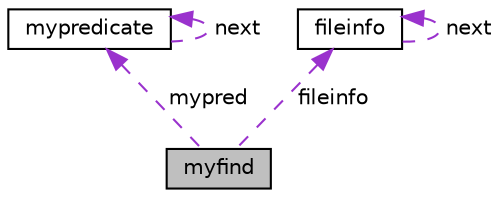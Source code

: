 digraph "myfind"
{
 // LATEX_PDF_SIZE
  edge [fontname="Helvetica",fontsize="10",labelfontname="Helvetica",labelfontsize="10"];
  node [fontname="Helvetica",fontsize="10",shape=record];
  Node1 [label="myfind",height=0.2,width=0.4,color="black", fillcolor="grey75", style="filled", fontcolor="black",tooltip="holds the result of the parser, link-options, all filenames and the valid predicates for filename-act..."];
  Node2 -> Node1 [dir="back",color="darkorchid3",fontsize="10",style="dashed",label=" mypred" ,fontname="Helvetica"];
  Node2 [label="mypredicate",height=0.2,width=0.4,color="black", fillcolor="white", style="filled",URL="$structmypredicate.html",tooltip="information for a entered argument (value, type)"];
  Node2 -> Node2 [dir="back",color="darkorchid3",fontsize="10",style="dashed",label=" next" ,fontname="Helvetica"];
  Node3 -> Node1 [dir="back",color="darkorchid3",fontsize="10",style="dashed",label=" fileinfo" ,fontname="Helvetica"];
  Node3 [label="fileinfo",height=0.2,width=0.4,color="black", fillcolor="white", style="filled",URL="$structfileinfo.html",tooltip="detail of a filename (file, directory or link and file-details)"];
  Node3 -> Node3 [dir="back",color="darkorchid3",fontsize="10",style="dashed",label=" next" ,fontname="Helvetica"];
}
